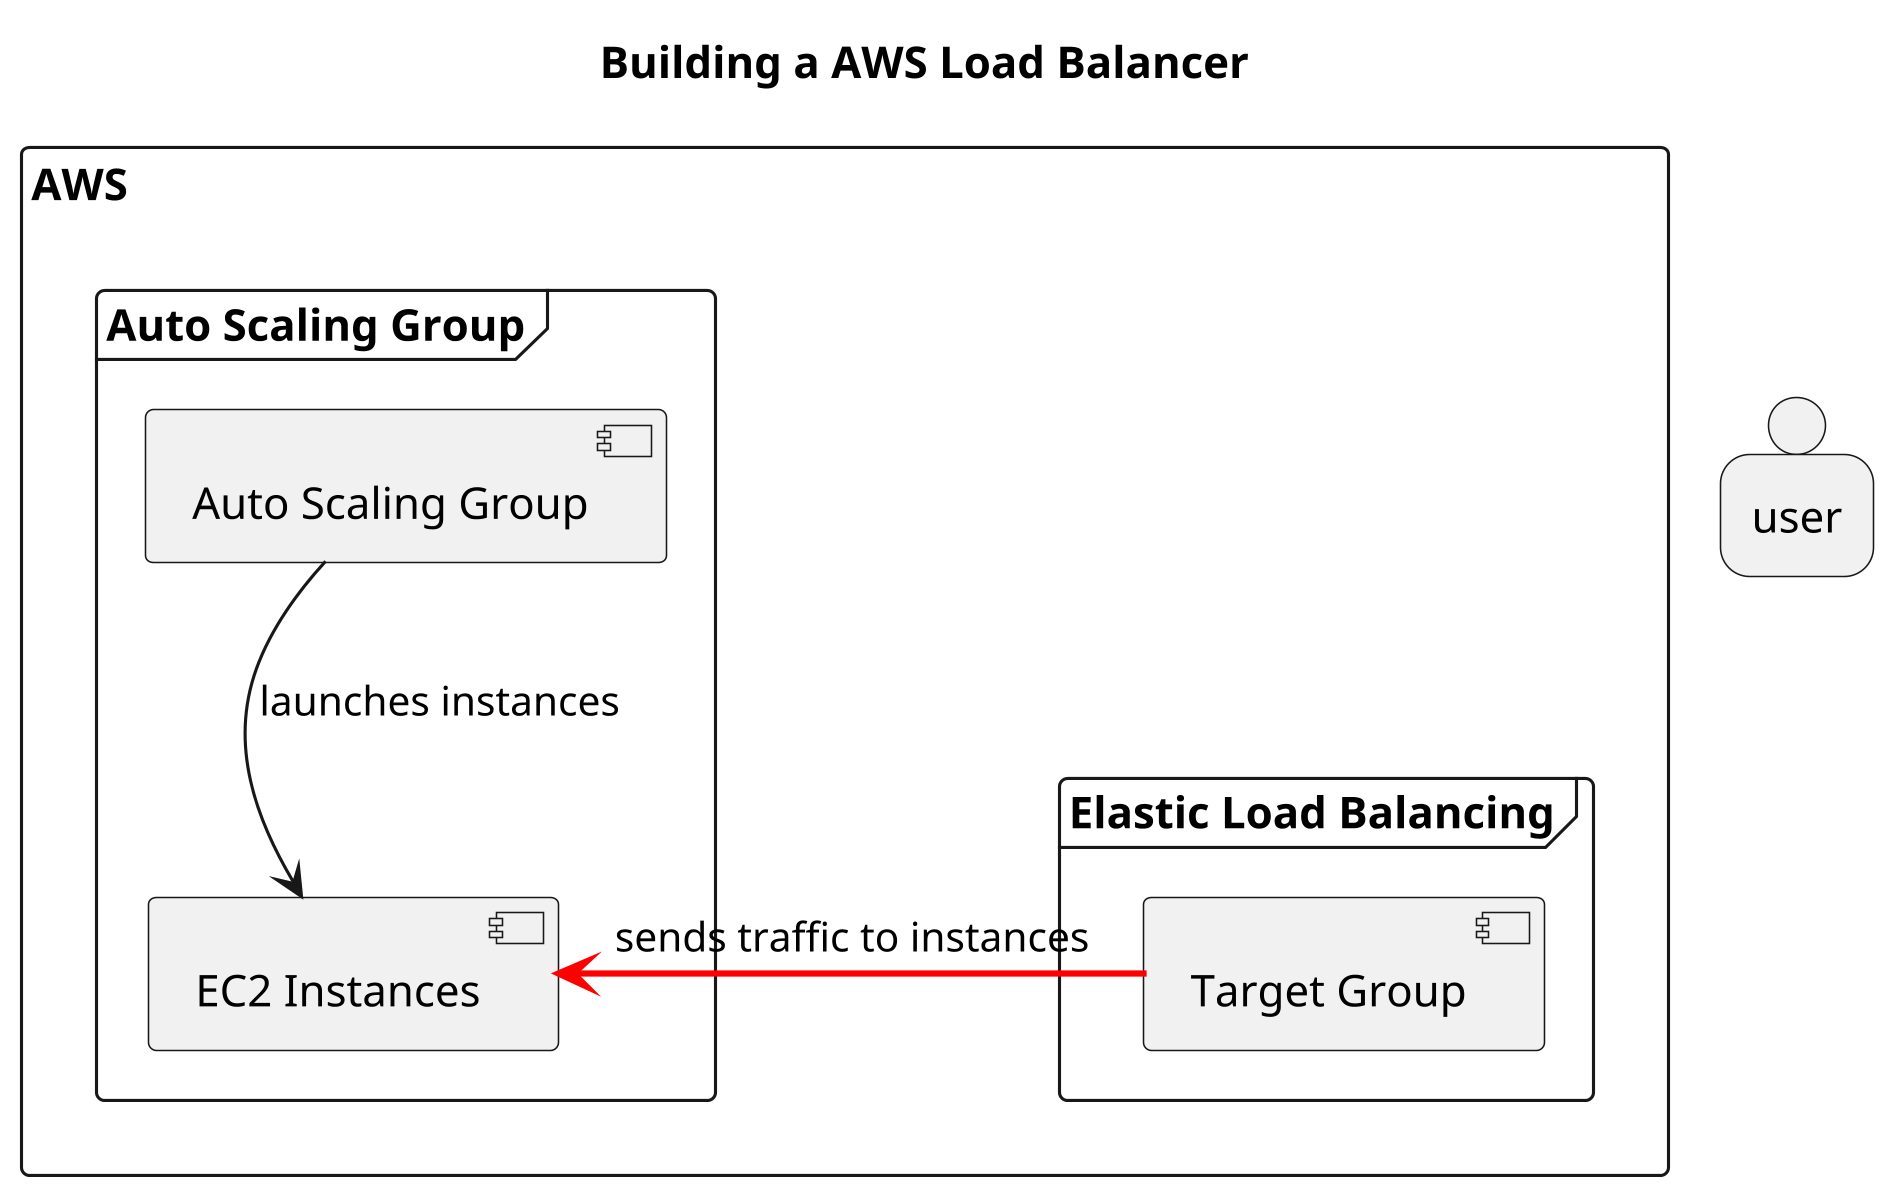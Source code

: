 @startuml lb2
title Building a AWS Load Balancer

top to bottom direction

skinparam dpi 300
skinparam shadowing false
skinparam monochrome false
skinparam componentStyle uml2
skinparam packageStyle rectangle
skinparam packageTitleAlignment left

Person user

package "AWS" {
    frame "Elastic Load Balancing" {
        [Target Group] as tg
    }

    frame "Auto Scaling Group" {
        [Auto Scaling Group] as asg
        [EC2 Instances] as ec2

        asg -> ec2 : launches instances
    }
}

asg -[hidden]d- ec2

tg -[bold,#red]> ec2 : sends traffic to instances

@enduml
